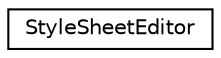 digraph G
{
  edge [fontname="Helvetica",fontsize="10",labelfontname="Helvetica",labelfontsize="10"];
  node [fontname="Helvetica",fontsize="10",shape=record];
  rankdir="LR";
  Node1 [label="StyleSheetEditor",height=0.2,width=0.4,color="black", fillcolor="white", style="filled",URL="$class_style_sheet_editor.html"];
}
